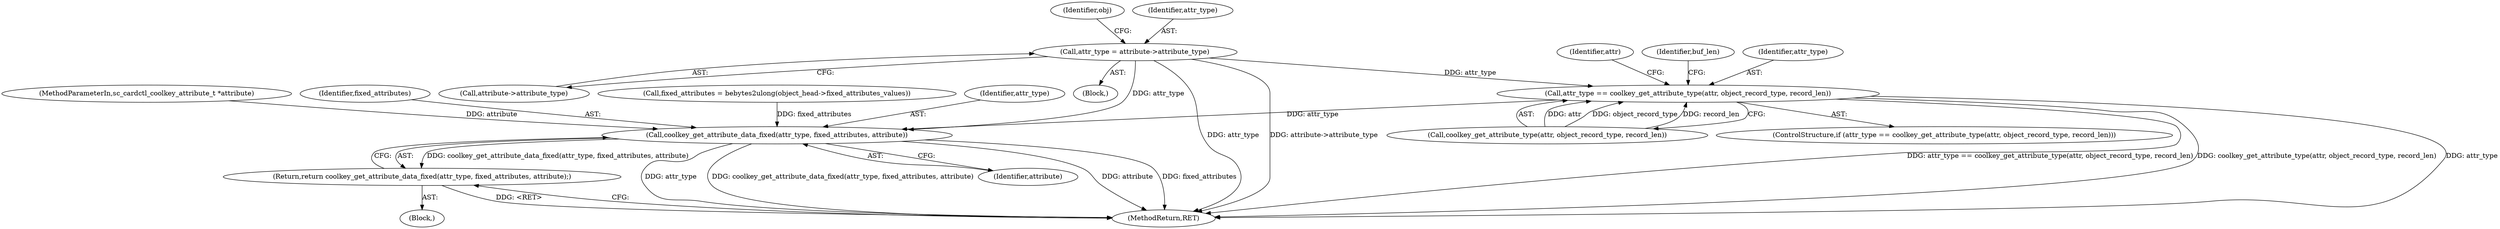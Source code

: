 digraph "0_OpenSC_8fe377e93b4b56060e5bbfb6f3142ceaeca744fa_4@pointer" {
"1000117" [label="(Call,attr_type = attribute->attribute_type)"];
"1000277" [label="(Call,attr_type == coolkey_get_attribute_type(attr, object_record_type, record_len))"];
"1000309" [label="(Call,coolkey_get_attribute_data_fixed(attr_type, fixed_attributes, attribute))"];
"1000308" [label="(Return,return coolkey_get_attribute_data_fixed(attr_type, fixed_attributes, attribute);)"];
"1000309" [label="(Call,coolkey_get_attribute_data_fixed(attr_type, fixed_attributes, attribute))"];
"1000278" [label="(Identifier,attr_type)"];
"1000312" [label="(Identifier,attribute)"];
"1000113" [label="(MethodParameterIn,sc_cardctl_coolkey_attribute_t *attribute)"];
"1000315" [label="(MethodReturn,RET)"];
"1000311" [label="(Identifier,fixed_attributes)"];
"1000302" [label="(Call,fixed_attributes = bebytes2ulong(object_head->fixed_attributes_values))"];
"1000117" [label="(Call,attr_type = attribute->attribute_type)"];
"1000286" [label="(Identifier,attr)"];
"1000291" [label="(Identifier,buf_len)"];
"1000277" [label="(Call,attr_type == coolkey_get_attribute_type(attr, object_record_type, record_len))"];
"1000308" [label="(Return,return coolkey_get_attribute_data_fixed(attr_type, fixed_attributes, attribute);)"];
"1000300" [label="(Block,)"];
"1000279" [label="(Call,coolkey_get_attribute_type(attr, object_record_type, record_len))"];
"1000276" [label="(ControlStructure,if (attr_type == coolkey_get_attribute_type(attr, object_record_type, record_len)))"];
"1000310" [label="(Identifier,attr_type)"];
"1000124" [label="(Identifier,obj)"];
"1000118" [label="(Identifier,attr_type)"];
"1000119" [label="(Call,attribute->attribute_type)"];
"1000114" [label="(Block,)"];
"1000117" -> "1000114"  [label="AST: "];
"1000117" -> "1000119"  [label="CFG: "];
"1000118" -> "1000117"  [label="AST: "];
"1000119" -> "1000117"  [label="AST: "];
"1000124" -> "1000117"  [label="CFG: "];
"1000117" -> "1000315"  [label="DDG: attr_type"];
"1000117" -> "1000315"  [label="DDG: attribute->attribute_type"];
"1000117" -> "1000277"  [label="DDG: attr_type"];
"1000117" -> "1000309"  [label="DDG: attr_type"];
"1000277" -> "1000276"  [label="AST: "];
"1000277" -> "1000279"  [label="CFG: "];
"1000278" -> "1000277"  [label="AST: "];
"1000279" -> "1000277"  [label="AST: "];
"1000286" -> "1000277"  [label="CFG: "];
"1000291" -> "1000277"  [label="CFG: "];
"1000277" -> "1000315"  [label="DDG: attr_type"];
"1000277" -> "1000315"  [label="DDG: attr_type == coolkey_get_attribute_type(attr, object_record_type, record_len)"];
"1000277" -> "1000315"  [label="DDG: coolkey_get_attribute_type(attr, object_record_type, record_len)"];
"1000279" -> "1000277"  [label="DDG: attr"];
"1000279" -> "1000277"  [label="DDG: object_record_type"];
"1000279" -> "1000277"  [label="DDG: record_len"];
"1000277" -> "1000309"  [label="DDG: attr_type"];
"1000309" -> "1000308"  [label="AST: "];
"1000309" -> "1000312"  [label="CFG: "];
"1000310" -> "1000309"  [label="AST: "];
"1000311" -> "1000309"  [label="AST: "];
"1000312" -> "1000309"  [label="AST: "];
"1000308" -> "1000309"  [label="CFG: "];
"1000309" -> "1000315"  [label="DDG: attr_type"];
"1000309" -> "1000315"  [label="DDG: coolkey_get_attribute_data_fixed(attr_type, fixed_attributes, attribute)"];
"1000309" -> "1000315"  [label="DDG: attribute"];
"1000309" -> "1000315"  [label="DDG: fixed_attributes"];
"1000309" -> "1000308"  [label="DDG: coolkey_get_attribute_data_fixed(attr_type, fixed_attributes, attribute)"];
"1000302" -> "1000309"  [label="DDG: fixed_attributes"];
"1000113" -> "1000309"  [label="DDG: attribute"];
"1000308" -> "1000300"  [label="AST: "];
"1000315" -> "1000308"  [label="CFG: "];
"1000308" -> "1000315"  [label="DDG: <RET>"];
}

